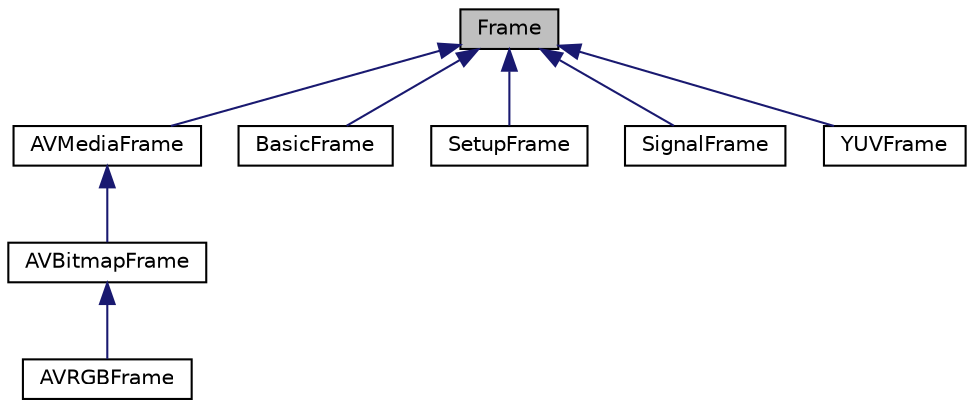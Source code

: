 digraph "Frame"
{
  edge [fontname="Helvetica",fontsize="10",labelfontname="Helvetica",labelfontsize="10"];
  node [fontname="Helvetica",fontsize="10",shape=record];
  Node0 [label="Frame",height=0.2,width=0.4,color="black", fillcolor="grey75", style="filled", fontcolor="black"];
  Node0 -> Node1 [dir="back",color="midnightblue",fontsize="10",style="solid",fontname="Helvetica"];
  Node1 [label="AVMediaFrame",height=0.2,width=0.4,color="black", fillcolor="white", style="filled",URL="$classAVMediaFrame.html",tooltip="Decoded Frame in FFmpeg format. "];
  Node1 -> Node2 [dir="back",color="midnightblue",fontsize="10",style="solid",fontname="Helvetica"];
  Node2 [label="AVBitmapFrame",height=0.2,width=0.4,color="black", fillcolor="white", style="filled",URL="$classAVBitmapFrame.html",tooltip="Decoded YUV/RGB frame in FFMpeg format. "];
  Node2 -> Node3 [dir="back",color="midnightblue",fontsize="10",style="solid",fontname="Helvetica"];
  Node3 [label="AVRGBFrame",height=0.2,width=0.4,color="black", fillcolor="white", style="filled",URL="$classAVRGBFrame.html",tooltip="Decoded RGB frame in FFMpeg format. "];
  Node0 -> Node4 [dir="back",color="midnightblue",fontsize="10",style="solid",fontname="Helvetica"];
  Node4 [label="BasicFrame",height=0.2,width=0.4,color="black", fillcolor="white", style="filled",URL="$classBasicFrame.html",tooltip="Custom payload Frame. "];
  Node0 -> Node5 [dir="back",color="midnightblue",fontsize="10",style="solid",fontname="Helvetica"];
  Node5 [label="SetupFrame",height=0.2,width=0.4,color="black", fillcolor="white", style="filled",URL="$classSetupFrame.html",tooltip="Setup frame for decoders. "];
  Node0 -> Node6 [dir="back",color="midnightblue",fontsize="10",style="solid",fontname="Helvetica"];
  Node6 [label="SignalFrame",height=0.2,width=0.4,color="black", fillcolor="white", style="filled",URL="$classSignalFrame.html"];
  Node0 -> Node7 [dir="back",color="midnightblue",fontsize="10",style="solid",fontname="Helvetica"];
  Node7 [label="YUVFrame",height=0.2,width=0.4,color="black", fillcolor="white", style="filled",URL="$classYUVFrame.html",tooltip="A GPU YUV frame. "];
}
